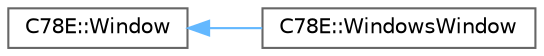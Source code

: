 digraph "Graphical Class Hierarchy"
{
 // LATEX_PDF_SIZE
  bgcolor="transparent";
  edge [fontname=Helvetica,fontsize=10,labelfontname=Helvetica,labelfontsize=10];
  node [fontname=Helvetica,fontsize=10,shape=box,height=0.2,width=0.4];
  rankdir="LR";
  Node0 [id="Node000000",label="C78E::Window",height=0.2,width=0.4,color="grey40", fillcolor="white", style="filled",URL="$de/d48/class_c78_e_1_1_window.html",tooltip=" "];
  Node0 -> Node1 [id="edge45_Node000000_Node000001",dir="back",color="steelblue1",style="solid",tooltip=" "];
  Node1 [id="Node000001",label="C78E::WindowsWindow",height=0.2,width=0.4,color="grey40", fillcolor="white", style="filled",URL="$db/daa/class_c78_e_1_1_windows_window.html",tooltip=" "];
}
